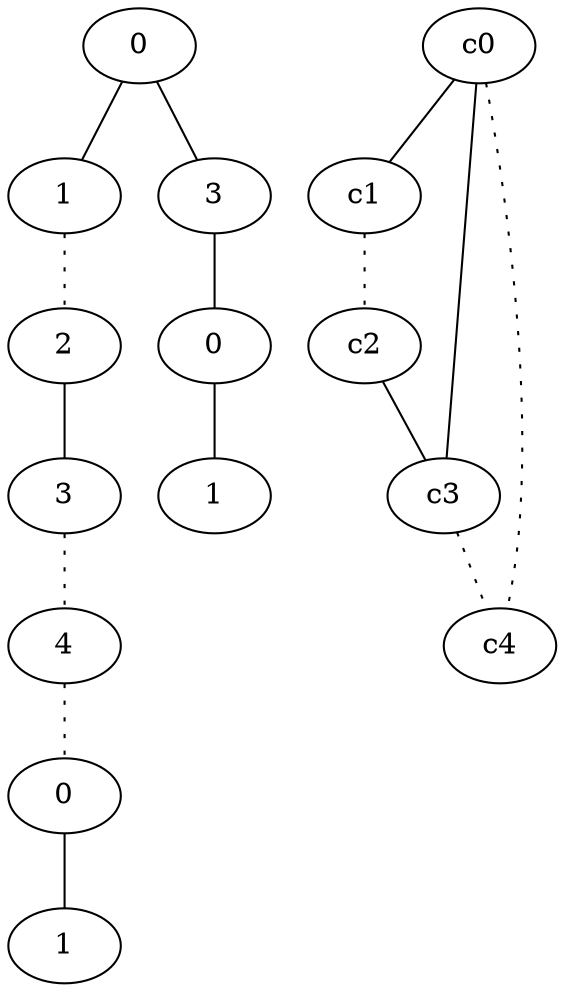 graph {
a0[label=0];
a1[label=1];
a2[label=2];
a3[label=3];
a4[label=4];
a5[label=0];
a6[label=1];
a7[label=3];
a8[label=0];
a9[label=1];
a0 -- a1;
a0 -- a7;
a1 -- a2 [style=dotted];
a2 -- a3;
a3 -- a4 [style=dotted];
a4 -- a5 [style=dotted];
a5 -- a6;
a7 -- a8;
a8 -- a9;
c0 -- c1;
c0 -- c3;
c0 -- c4 [style=dotted];
c1 -- c2 [style=dotted];
c2 -- c3;
c3 -- c4 [style=dotted];
}
